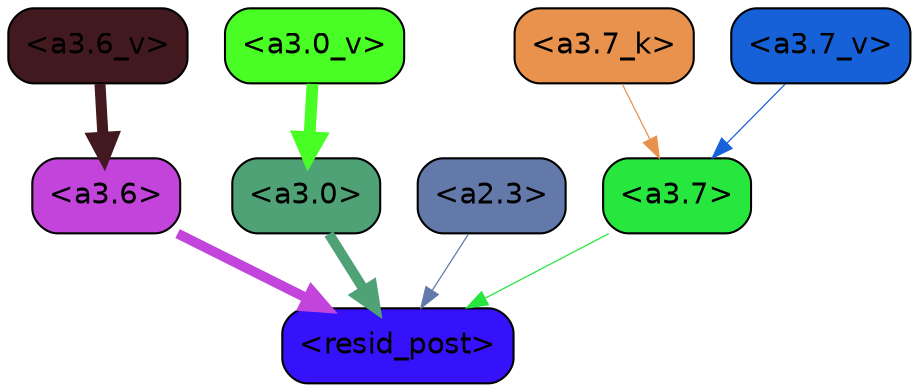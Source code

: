 strict digraph "" {
	graph [bgcolor=transparent,
		layout=dot,
		overlap=false,
		splines=true
	];
	"<a3.7>"	[color=black,
		fillcolor="#27e63e",
		fontname=Helvetica,
		shape=box,
		style="filled, rounded"];
	"<resid_post>"	[color=black,
		fillcolor="#3512f9",
		fontname=Helvetica,
		shape=box,
		style="filled, rounded"];
	"<a3.7>" -> "<resid_post>"	[color="#27e63e",
		penwidth=0.6];
	"<a3.6>"	[color=black,
		fillcolor="#c244da",
		fontname=Helvetica,
		shape=box,
		style="filled, rounded"];
	"<a3.6>" -> "<resid_post>"	[color="#c244da",
		penwidth=4.746312499046326];
	"<a3.0>"	[color=black,
		fillcolor="#4ea275",
		fontname=Helvetica,
		shape=box,
		style="filled, rounded"];
	"<a3.0>" -> "<resid_post>"	[color="#4ea275",
		penwidth=4.896343111991882];
	"<a2.3>"	[color=black,
		fillcolor="#6279aa",
		fontname=Helvetica,
		shape=box,
		style="filled, rounded"];
	"<a2.3>" -> "<resid_post>"	[color="#6279aa",
		penwidth=0.6];
	"<a3.7_k>"	[color=black,
		fillcolor="#e9924d",
		fontname=Helvetica,
		shape=box,
		style="filled, rounded"];
	"<a3.7_k>" -> "<a3.7>"	[color="#e9924d",
		penwidth=0.6];
	"<a3.7_v>"	[color=black,
		fillcolor="#1761d8",
		fontname=Helvetica,
		shape=box,
		style="filled, rounded"];
	"<a3.7_v>" -> "<a3.7>"	[color="#1761d8",
		penwidth=0.6];
	"<a3.6_v>"	[color=black,
		fillcolor="#42191f",
		fontname=Helvetica,
		shape=box,
		style="filled, rounded"];
	"<a3.6_v>" -> "<a3.6>"	[color="#42191f",
		penwidth=5.297133803367615];
	"<a3.0_v>"	[color=black,
		fillcolor="#49fe24",
		fontname=Helvetica,
		shape=box,
		style="filled, rounded"];
	"<a3.0_v>" -> "<a3.0>"	[color="#49fe24",
		penwidth=5.680712580680847];
}
